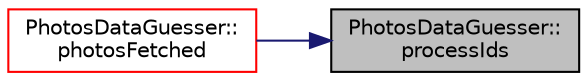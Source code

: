digraph "PhotosDataGuesser::processIds"
{
 // LATEX_PDF_SIZE
  edge [fontname="Helvetica",fontsize="10",labelfontname="Helvetica",labelfontsize="10"];
  node [fontname="Helvetica",fontsize="10",shape=record];
  rankdir="RL";
  Node1 [label="PhotosDataGuesser::\lprocessIds",height=0.2,width=0.4,color="black", fillcolor="grey75", style="filled", fontcolor="black",tooltip=" "];
  Node1 -> Node2 [dir="back",color="midnightblue",fontsize="10",style="solid",fontname="Helvetica"];
  Node2 [label="PhotosDataGuesser::\lphotosFetched",height=0.2,width=0.4,color="red", fillcolor="white", style="filled",URL="$class_photos_data_guesser.html#ab0dc77417158a8d20aecc97590a89d41",tooltip=" "];
}

